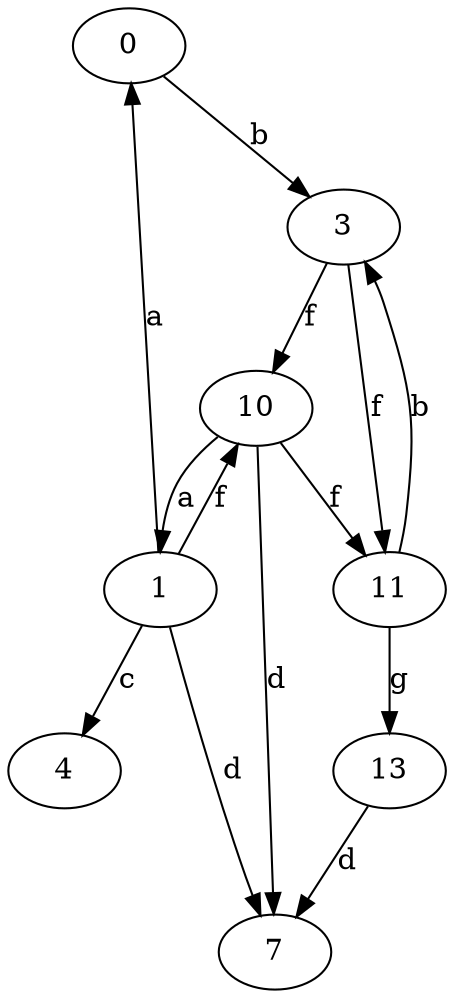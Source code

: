 strict digraph  {
0;
1;
3;
4;
7;
10;
11;
13;
0 -> 3  [label=b];
1 -> 0  [label=a];
1 -> 4  [label=c];
1 -> 7  [label=d];
1 -> 10  [label=f];
3 -> 10  [label=f];
3 -> 11  [label=f];
10 -> 1  [label=a];
10 -> 7  [label=d];
10 -> 11  [label=f];
11 -> 3  [label=b];
11 -> 13  [label=g];
13 -> 7  [label=d];
}
